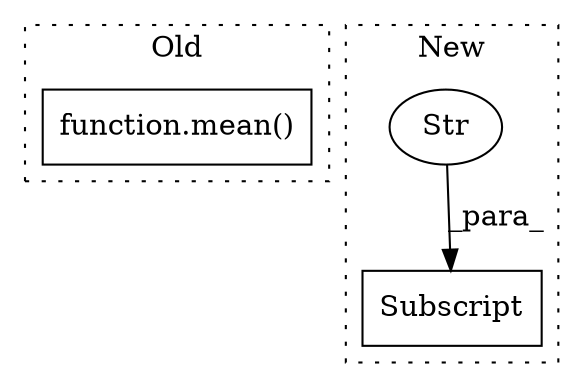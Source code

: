 digraph G {
subgraph cluster0 {
1 [label="function.mean()" a="75" s="1122,1144" l="5,1" shape="box"];
label = "Old";
style="dotted";
}
subgraph cluster1 {
2 [label="Subscript" a="63" s="835,0" l="18,0" shape="box"];
3 [label="Str" a="66" s="846" l="6" shape="ellipse"];
label = "New";
style="dotted";
}
3 -> 2 [label="_para_"];
}